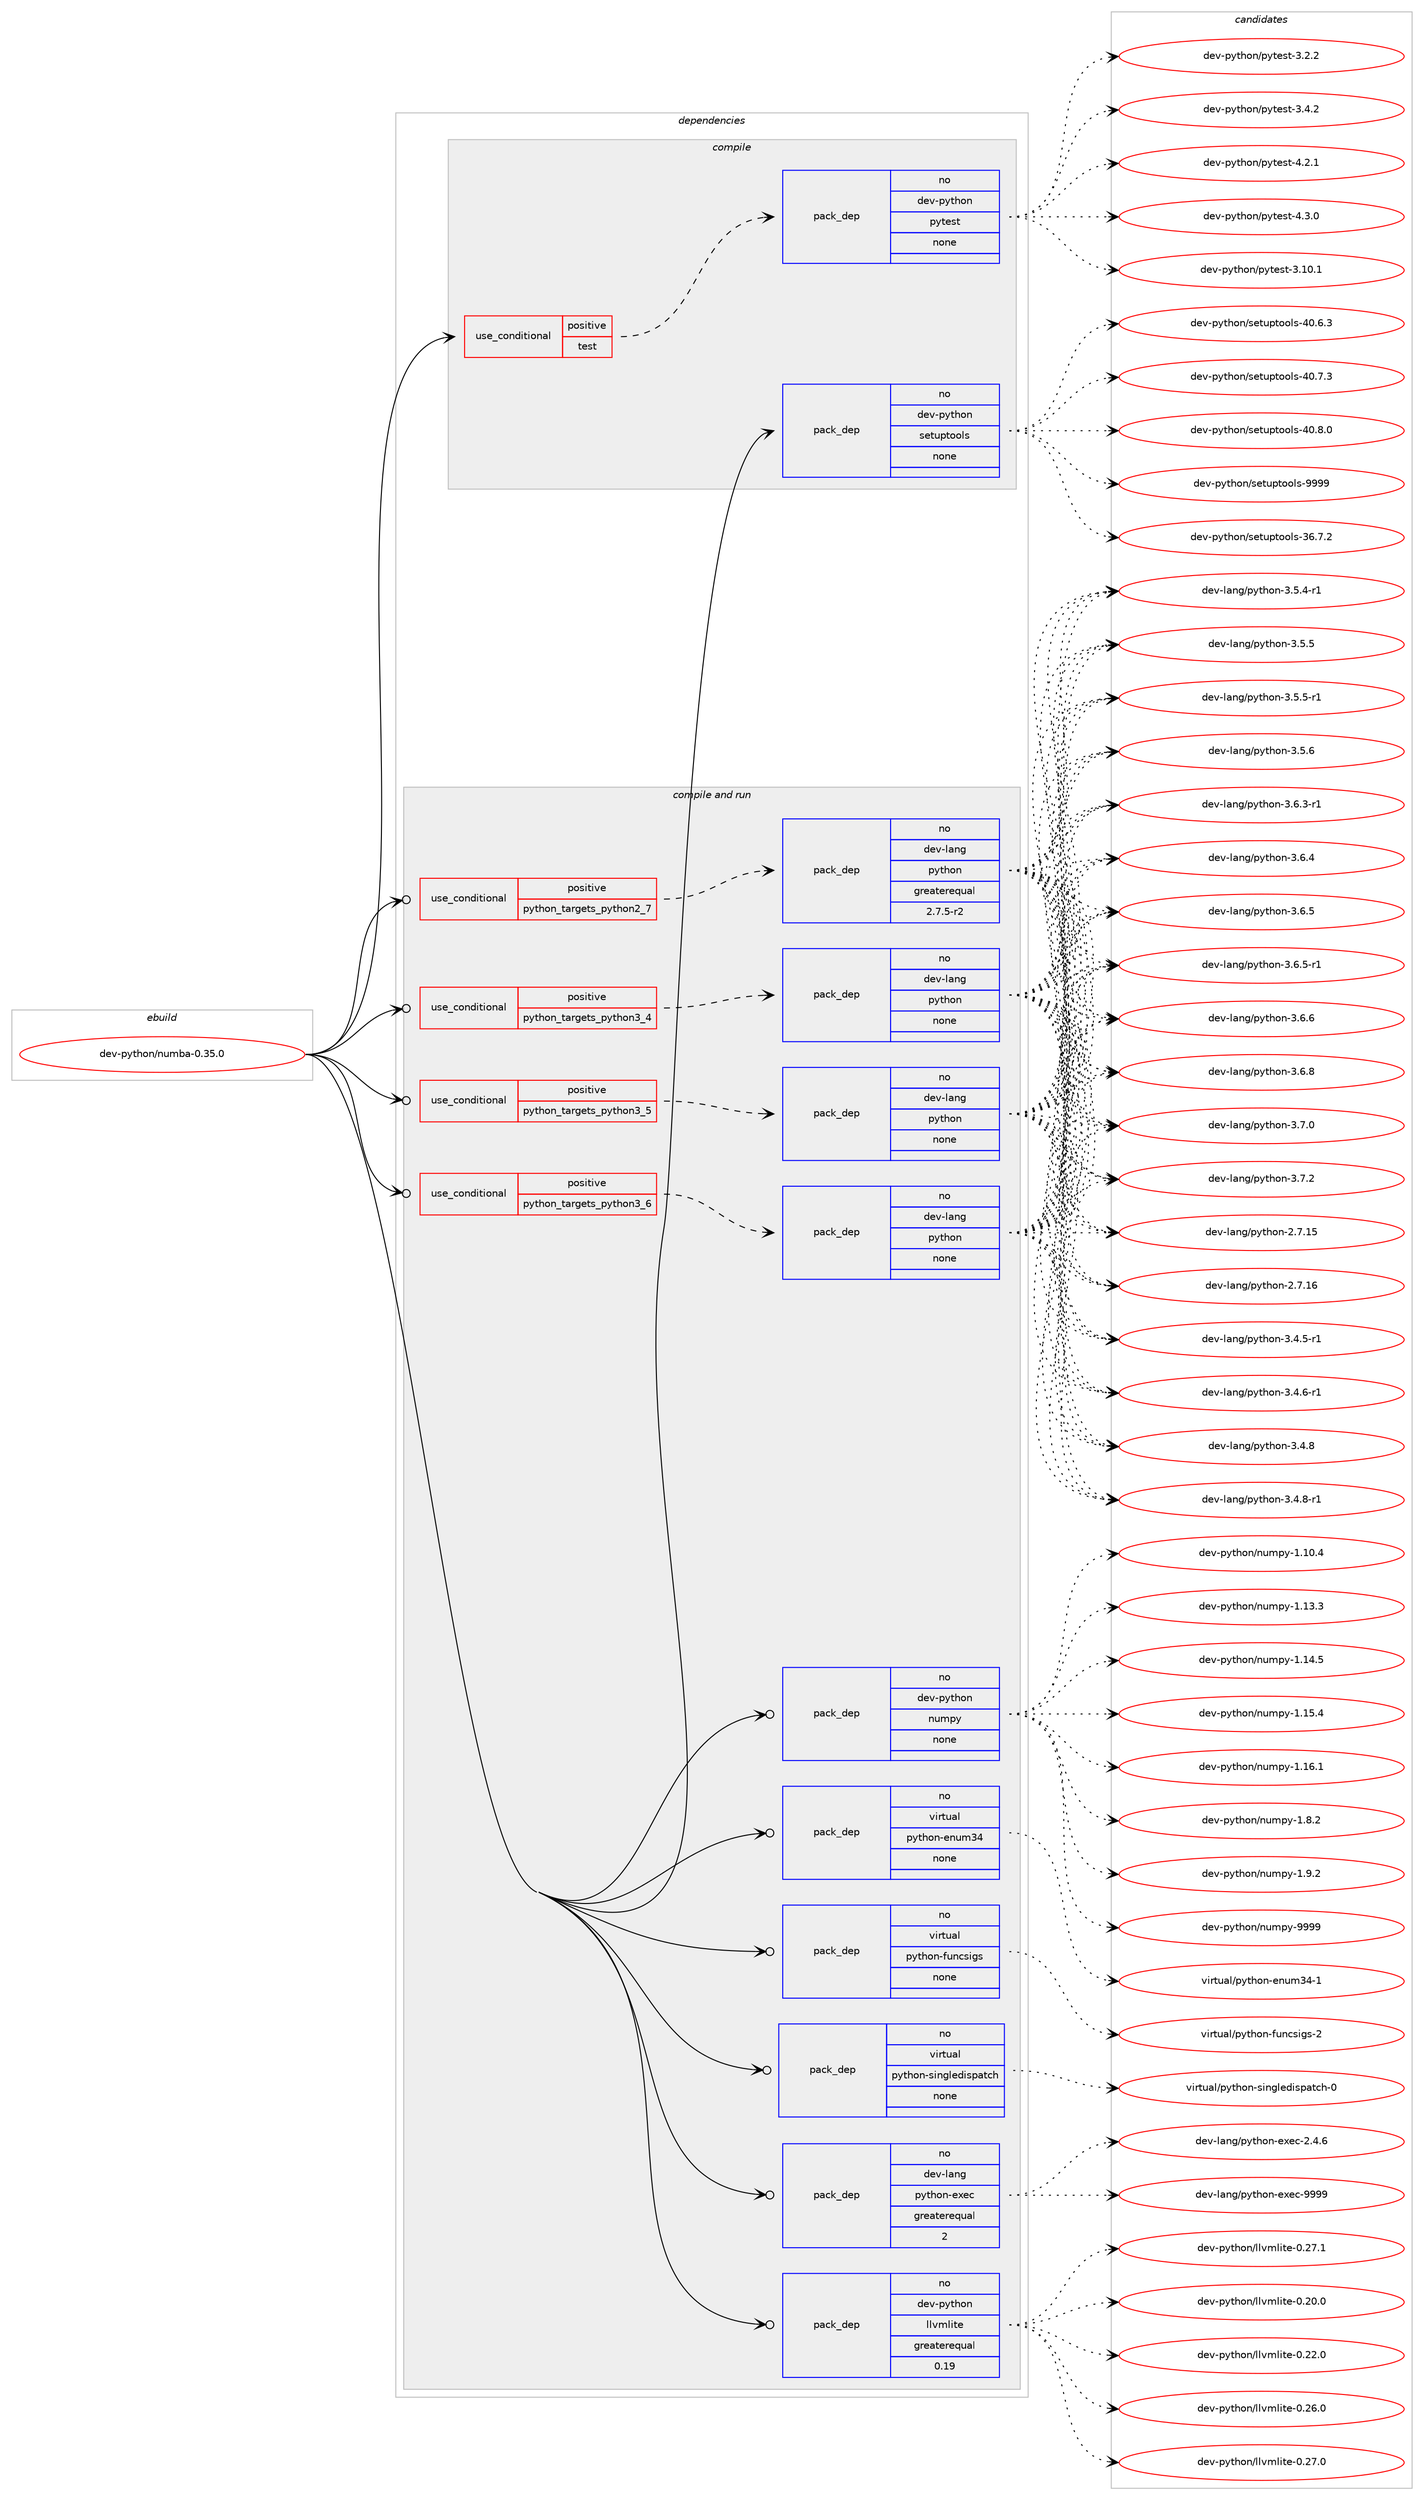 digraph prolog {

# *************
# Graph options
# *************

newrank=true;
concentrate=true;
compound=true;
graph [rankdir=LR,fontname=Helvetica,fontsize=10,ranksep=1.5];#, ranksep=2.5, nodesep=0.2];
edge  [arrowhead=vee];
node  [fontname=Helvetica,fontsize=10];

# **********
# The ebuild
# **********

subgraph cluster_leftcol {
color=gray;
rank=same;
label=<<i>ebuild</i>>;
id [label="dev-python/numba-0.35.0", color=red, width=4, href="../dev-python/numba-0.35.0.svg"];
}

# ****************
# The dependencies
# ****************

subgraph cluster_midcol {
color=gray;
label=<<i>dependencies</i>>;
subgraph cluster_compile {
fillcolor="#eeeeee";
style=filled;
label=<<i>compile</i>>;
subgraph cond378326 {
dependency1421347 [label=<<TABLE BORDER="0" CELLBORDER="1" CELLSPACING="0" CELLPADDING="4"><TR><TD ROWSPAN="3" CELLPADDING="10">use_conditional</TD></TR><TR><TD>positive</TD></TR><TR><TD>test</TD></TR></TABLE>>, shape=none, color=red];
subgraph pack1019744 {
dependency1421348 [label=<<TABLE BORDER="0" CELLBORDER="1" CELLSPACING="0" CELLPADDING="4" WIDTH="220"><TR><TD ROWSPAN="6" CELLPADDING="30">pack_dep</TD></TR><TR><TD WIDTH="110">no</TD></TR><TR><TD>dev-python</TD></TR><TR><TD>pytest</TD></TR><TR><TD>none</TD></TR><TR><TD></TD></TR></TABLE>>, shape=none, color=blue];
}
dependency1421347:e -> dependency1421348:w [weight=20,style="dashed",arrowhead="vee"];
}
id:e -> dependency1421347:w [weight=20,style="solid",arrowhead="vee"];
subgraph pack1019745 {
dependency1421349 [label=<<TABLE BORDER="0" CELLBORDER="1" CELLSPACING="0" CELLPADDING="4" WIDTH="220"><TR><TD ROWSPAN="6" CELLPADDING="30">pack_dep</TD></TR><TR><TD WIDTH="110">no</TD></TR><TR><TD>dev-python</TD></TR><TR><TD>setuptools</TD></TR><TR><TD>none</TD></TR><TR><TD></TD></TR></TABLE>>, shape=none, color=blue];
}
id:e -> dependency1421349:w [weight=20,style="solid",arrowhead="vee"];
}
subgraph cluster_compileandrun {
fillcolor="#eeeeee";
style=filled;
label=<<i>compile and run</i>>;
subgraph cond378327 {
dependency1421350 [label=<<TABLE BORDER="0" CELLBORDER="1" CELLSPACING="0" CELLPADDING="4"><TR><TD ROWSPAN="3" CELLPADDING="10">use_conditional</TD></TR><TR><TD>positive</TD></TR><TR><TD>python_targets_python2_7</TD></TR></TABLE>>, shape=none, color=red];
subgraph pack1019746 {
dependency1421351 [label=<<TABLE BORDER="0" CELLBORDER="1" CELLSPACING="0" CELLPADDING="4" WIDTH="220"><TR><TD ROWSPAN="6" CELLPADDING="30">pack_dep</TD></TR><TR><TD WIDTH="110">no</TD></TR><TR><TD>dev-lang</TD></TR><TR><TD>python</TD></TR><TR><TD>greaterequal</TD></TR><TR><TD>2.7.5-r2</TD></TR></TABLE>>, shape=none, color=blue];
}
dependency1421350:e -> dependency1421351:w [weight=20,style="dashed",arrowhead="vee"];
}
id:e -> dependency1421350:w [weight=20,style="solid",arrowhead="odotvee"];
subgraph cond378328 {
dependency1421352 [label=<<TABLE BORDER="0" CELLBORDER="1" CELLSPACING="0" CELLPADDING="4"><TR><TD ROWSPAN="3" CELLPADDING="10">use_conditional</TD></TR><TR><TD>positive</TD></TR><TR><TD>python_targets_python3_4</TD></TR></TABLE>>, shape=none, color=red];
subgraph pack1019747 {
dependency1421353 [label=<<TABLE BORDER="0" CELLBORDER="1" CELLSPACING="0" CELLPADDING="4" WIDTH="220"><TR><TD ROWSPAN="6" CELLPADDING="30">pack_dep</TD></TR><TR><TD WIDTH="110">no</TD></TR><TR><TD>dev-lang</TD></TR><TR><TD>python</TD></TR><TR><TD>none</TD></TR><TR><TD></TD></TR></TABLE>>, shape=none, color=blue];
}
dependency1421352:e -> dependency1421353:w [weight=20,style="dashed",arrowhead="vee"];
}
id:e -> dependency1421352:w [weight=20,style="solid",arrowhead="odotvee"];
subgraph cond378329 {
dependency1421354 [label=<<TABLE BORDER="0" CELLBORDER="1" CELLSPACING="0" CELLPADDING="4"><TR><TD ROWSPAN="3" CELLPADDING="10">use_conditional</TD></TR><TR><TD>positive</TD></TR><TR><TD>python_targets_python3_5</TD></TR></TABLE>>, shape=none, color=red];
subgraph pack1019748 {
dependency1421355 [label=<<TABLE BORDER="0" CELLBORDER="1" CELLSPACING="0" CELLPADDING="4" WIDTH="220"><TR><TD ROWSPAN="6" CELLPADDING="30">pack_dep</TD></TR><TR><TD WIDTH="110">no</TD></TR><TR><TD>dev-lang</TD></TR><TR><TD>python</TD></TR><TR><TD>none</TD></TR><TR><TD></TD></TR></TABLE>>, shape=none, color=blue];
}
dependency1421354:e -> dependency1421355:w [weight=20,style="dashed",arrowhead="vee"];
}
id:e -> dependency1421354:w [weight=20,style="solid",arrowhead="odotvee"];
subgraph cond378330 {
dependency1421356 [label=<<TABLE BORDER="0" CELLBORDER="1" CELLSPACING="0" CELLPADDING="4"><TR><TD ROWSPAN="3" CELLPADDING="10">use_conditional</TD></TR><TR><TD>positive</TD></TR><TR><TD>python_targets_python3_6</TD></TR></TABLE>>, shape=none, color=red];
subgraph pack1019749 {
dependency1421357 [label=<<TABLE BORDER="0" CELLBORDER="1" CELLSPACING="0" CELLPADDING="4" WIDTH="220"><TR><TD ROWSPAN="6" CELLPADDING="30">pack_dep</TD></TR><TR><TD WIDTH="110">no</TD></TR><TR><TD>dev-lang</TD></TR><TR><TD>python</TD></TR><TR><TD>none</TD></TR><TR><TD></TD></TR></TABLE>>, shape=none, color=blue];
}
dependency1421356:e -> dependency1421357:w [weight=20,style="dashed",arrowhead="vee"];
}
id:e -> dependency1421356:w [weight=20,style="solid",arrowhead="odotvee"];
subgraph pack1019750 {
dependency1421358 [label=<<TABLE BORDER="0" CELLBORDER="1" CELLSPACING="0" CELLPADDING="4" WIDTH="220"><TR><TD ROWSPAN="6" CELLPADDING="30">pack_dep</TD></TR><TR><TD WIDTH="110">no</TD></TR><TR><TD>dev-lang</TD></TR><TR><TD>python-exec</TD></TR><TR><TD>greaterequal</TD></TR><TR><TD>2</TD></TR></TABLE>>, shape=none, color=blue];
}
id:e -> dependency1421358:w [weight=20,style="solid",arrowhead="odotvee"];
subgraph pack1019751 {
dependency1421359 [label=<<TABLE BORDER="0" CELLBORDER="1" CELLSPACING="0" CELLPADDING="4" WIDTH="220"><TR><TD ROWSPAN="6" CELLPADDING="30">pack_dep</TD></TR><TR><TD WIDTH="110">no</TD></TR><TR><TD>dev-python</TD></TR><TR><TD>llvmlite</TD></TR><TR><TD>greaterequal</TD></TR><TR><TD>0.19</TD></TR></TABLE>>, shape=none, color=blue];
}
id:e -> dependency1421359:w [weight=20,style="solid",arrowhead="odotvee"];
subgraph pack1019752 {
dependency1421360 [label=<<TABLE BORDER="0" CELLBORDER="1" CELLSPACING="0" CELLPADDING="4" WIDTH="220"><TR><TD ROWSPAN="6" CELLPADDING="30">pack_dep</TD></TR><TR><TD WIDTH="110">no</TD></TR><TR><TD>dev-python</TD></TR><TR><TD>numpy</TD></TR><TR><TD>none</TD></TR><TR><TD></TD></TR></TABLE>>, shape=none, color=blue];
}
id:e -> dependency1421360:w [weight=20,style="solid",arrowhead="odotvee"];
subgraph pack1019753 {
dependency1421361 [label=<<TABLE BORDER="0" CELLBORDER="1" CELLSPACING="0" CELLPADDING="4" WIDTH="220"><TR><TD ROWSPAN="6" CELLPADDING="30">pack_dep</TD></TR><TR><TD WIDTH="110">no</TD></TR><TR><TD>virtual</TD></TR><TR><TD>python-enum34</TD></TR><TR><TD>none</TD></TR><TR><TD></TD></TR></TABLE>>, shape=none, color=blue];
}
id:e -> dependency1421361:w [weight=20,style="solid",arrowhead="odotvee"];
subgraph pack1019754 {
dependency1421362 [label=<<TABLE BORDER="0" CELLBORDER="1" CELLSPACING="0" CELLPADDING="4" WIDTH="220"><TR><TD ROWSPAN="6" CELLPADDING="30">pack_dep</TD></TR><TR><TD WIDTH="110">no</TD></TR><TR><TD>virtual</TD></TR><TR><TD>python-funcsigs</TD></TR><TR><TD>none</TD></TR><TR><TD></TD></TR></TABLE>>, shape=none, color=blue];
}
id:e -> dependency1421362:w [weight=20,style="solid",arrowhead="odotvee"];
subgraph pack1019755 {
dependency1421363 [label=<<TABLE BORDER="0" CELLBORDER="1" CELLSPACING="0" CELLPADDING="4" WIDTH="220"><TR><TD ROWSPAN="6" CELLPADDING="30">pack_dep</TD></TR><TR><TD WIDTH="110">no</TD></TR><TR><TD>virtual</TD></TR><TR><TD>python-singledispatch</TD></TR><TR><TD>none</TD></TR><TR><TD></TD></TR></TABLE>>, shape=none, color=blue];
}
id:e -> dependency1421363:w [weight=20,style="solid",arrowhead="odotvee"];
}
subgraph cluster_run {
fillcolor="#eeeeee";
style=filled;
label=<<i>run</i>>;
}
}

# **************
# The candidates
# **************

subgraph cluster_choices {
rank=same;
color=gray;
label=<<i>candidates</i>>;

subgraph choice1019744 {
color=black;
nodesep=1;
choice100101118451121211161041111104711212111610111511645514649484649 [label="dev-python/pytest-3.10.1", color=red, width=4,href="../dev-python/pytest-3.10.1.svg"];
choice1001011184511212111610411111047112121116101115116455146504650 [label="dev-python/pytest-3.2.2", color=red, width=4,href="../dev-python/pytest-3.2.2.svg"];
choice1001011184511212111610411111047112121116101115116455146524650 [label="dev-python/pytest-3.4.2", color=red, width=4,href="../dev-python/pytest-3.4.2.svg"];
choice1001011184511212111610411111047112121116101115116455246504649 [label="dev-python/pytest-4.2.1", color=red, width=4,href="../dev-python/pytest-4.2.1.svg"];
choice1001011184511212111610411111047112121116101115116455246514648 [label="dev-python/pytest-4.3.0", color=red, width=4,href="../dev-python/pytest-4.3.0.svg"];
dependency1421348:e -> choice100101118451121211161041111104711212111610111511645514649484649:w [style=dotted,weight="100"];
dependency1421348:e -> choice1001011184511212111610411111047112121116101115116455146504650:w [style=dotted,weight="100"];
dependency1421348:e -> choice1001011184511212111610411111047112121116101115116455146524650:w [style=dotted,weight="100"];
dependency1421348:e -> choice1001011184511212111610411111047112121116101115116455246504649:w [style=dotted,weight="100"];
dependency1421348:e -> choice1001011184511212111610411111047112121116101115116455246514648:w [style=dotted,weight="100"];
}
subgraph choice1019745 {
color=black;
nodesep=1;
choice100101118451121211161041111104711510111611711211611111110811545515446554650 [label="dev-python/setuptools-36.7.2", color=red, width=4,href="../dev-python/setuptools-36.7.2.svg"];
choice100101118451121211161041111104711510111611711211611111110811545524846544651 [label="dev-python/setuptools-40.6.3", color=red, width=4,href="../dev-python/setuptools-40.6.3.svg"];
choice100101118451121211161041111104711510111611711211611111110811545524846554651 [label="dev-python/setuptools-40.7.3", color=red, width=4,href="../dev-python/setuptools-40.7.3.svg"];
choice100101118451121211161041111104711510111611711211611111110811545524846564648 [label="dev-python/setuptools-40.8.0", color=red, width=4,href="../dev-python/setuptools-40.8.0.svg"];
choice10010111845112121116104111110471151011161171121161111111081154557575757 [label="dev-python/setuptools-9999", color=red, width=4,href="../dev-python/setuptools-9999.svg"];
dependency1421349:e -> choice100101118451121211161041111104711510111611711211611111110811545515446554650:w [style=dotted,weight="100"];
dependency1421349:e -> choice100101118451121211161041111104711510111611711211611111110811545524846544651:w [style=dotted,weight="100"];
dependency1421349:e -> choice100101118451121211161041111104711510111611711211611111110811545524846554651:w [style=dotted,weight="100"];
dependency1421349:e -> choice100101118451121211161041111104711510111611711211611111110811545524846564648:w [style=dotted,weight="100"];
dependency1421349:e -> choice10010111845112121116104111110471151011161171121161111111081154557575757:w [style=dotted,weight="100"];
}
subgraph choice1019746 {
color=black;
nodesep=1;
choice10010111845108971101034711212111610411111045504655464953 [label="dev-lang/python-2.7.15", color=red, width=4,href="../dev-lang/python-2.7.15.svg"];
choice10010111845108971101034711212111610411111045504655464954 [label="dev-lang/python-2.7.16", color=red, width=4,href="../dev-lang/python-2.7.16.svg"];
choice1001011184510897110103471121211161041111104551465246534511449 [label="dev-lang/python-3.4.5-r1", color=red, width=4,href="../dev-lang/python-3.4.5-r1.svg"];
choice1001011184510897110103471121211161041111104551465246544511449 [label="dev-lang/python-3.4.6-r1", color=red, width=4,href="../dev-lang/python-3.4.6-r1.svg"];
choice100101118451089711010347112121116104111110455146524656 [label="dev-lang/python-3.4.8", color=red, width=4,href="../dev-lang/python-3.4.8.svg"];
choice1001011184510897110103471121211161041111104551465246564511449 [label="dev-lang/python-3.4.8-r1", color=red, width=4,href="../dev-lang/python-3.4.8-r1.svg"];
choice1001011184510897110103471121211161041111104551465346524511449 [label="dev-lang/python-3.5.4-r1", color=red, width=4,href="../dev-lang/python-3.5.4-r1.svg"];
choice100101118451089711010347112121116104111110455146534653 [label="dev-lang/python-3.5.5", color=red, width=4,href="../dev-lang/python-3.5.5.svg"];
choice1001011184510897110103471121211161041111104551465346534511449 [label="dev-lang/python-3.5.5-r1", color=red, width=4,href="../dev-lang/python-3.5.5-r1.svg"];
choice100101118451089711010347112121116104111110455146534654 [label="dev-lang/python-3.5.6", color=red, width=4,href="../dev-lang/python-3.5.6.svg"];
choice1001011184510897110103471121211161041111104551465446514511449 [label="dev-lang/python-3.6.3-r1", color=red, width=4,href="../dev-lang/python-3.6.3-r1.svg"];
choice100101118451089711010347112121116104111110455146544652 [label="dev-lang/python-3.6.4", color=red, width=4,href="../dev-lang/python-3.6.4.svg"];
choice100101118451089711010347112121116104111110455146544653 [label="dev-lang/python-3.6.5", color=red, width=4,href="../dev-lang/python-3.6.5.svg"];
choice1001011184510897110103471121211161041111104551465446534511449 [label="dev-lang/python-3.6.5-r1", color=red, width=4,href="../dev-lang/python-3.6.5-r1.svg"];
choice100101118451089711010347112121116104111110455146544654 [label="dev-lang/python-3.6.6", color=red, width=4,href="../dev-lang/python-3.6.6.svg"];
choice100101118451089711010347112121116104111110455146544656 [label="dev-lang/python-3.6.8", color=red, width=4,href="../dev-lang/python-3.6.8.svg"];
choice100101118451089711010347112121116104111110455146554648 [label="dev-lang/python-3.7.0", color=red, width=4,href="../dev-lang/python-3.7.0.svg"];
choice100101118451089711010347112121116104111110455146554650 [label="dev-lang/python-3.7.2", color=red, width=4,href="../dev-lang/python-3.7.2.svg"];
dependency1421351:e -> choice10010111845108971101034711212111610411111045504655464953:w [style=dotted,weight="100"];
dependency1421351:e -> choice10010111845108971101034711212111610411111045504655464954:w [style=dotted,weight="100"];
dependency1421351:e -> choice1001011184510897110103471121211161041111104551465246534511449:w [style=dotted,weight="100"];
dependency1421351:e -> choice1001011184510897110103471121211161041111104551465246544511449:w [style=dotted,weight="100"];
dependency1421351:e -> choice100101118451089711010347112121116104111110455146524656:w [style=dotted,weight="100"];
dependency1421351:e -> choice1001011184510897110103471121211161041111104551465246564511449:w [style=dotted,weight="100"];
dependency1421351:e -> choice1001011184510897110103471121211161041111104551465346524511449:w [style=dotted,weight="100"];
dependency1421351:e -> choice100101118451089711010347112121116104111110455146534653:w [style=dotted,weight="100"];
dependency1421351:e -> choice1001011184510897110103471121211161041111104551465346534511449:w [style=dotted,weight="100"];
dependency1421351:e -> choice100101118451089711010347112121116104111110455146534654:w [style=dotted,weight="100"];
dependency1421351:e -> choice1001011184510897110103471121211161041111104551465446514511449:w [style=dotted,weight="100"];
dependency1421351:e -> choice100101118451089711010347112121116104111110455146544652:w [style=dotted,weight="100"];
dependency1421351:e -> choice100101118451089711010347112121116104111110455146544653:w [style=dotted,weight="100"];
dependency1421351:e -> choice1001011184510897110103471121211161041111104551465446534511449:w [style=dotted,weight="100"];
dependency1421351:e -> choice100101118451089711010347112121116104111110455146544654:w [style=dotted,weight="100"];
dependency1421351:e -> choice100101118451089711010347112121116104111110455146544656:w [style=dotted,weight="100"];
dependency1421351:e -> choice100101118451089711010347112121116104111110455146554648:w [style=dotted,weight="100"];
dependency1421351:e -> choice100101118451089711010347112121116104111110455146554650:w [style=dotted,weight="100"];
}
subgraph choice1019747 {
color=black;
nodesep=1;
choice10010111845108971101034711212111610411111045504655464953 [label="dev-lang/python-2.7.15", color=red, width=4,href="../dev-lang/python-2.7.15.svg"];
choice10010111845108971101034711212111610411111045504655464954 [label="dev-lang/python-2.7.16", color=red, width=4,href="../dev-lang/python-2.7.16.svg"];
choice1001011184510897110103471121211161041111104551465246534511449 [label="dev-lang/python-3.4.5-r1", color=red, width=4,href="../dev-lang/python-3.4.5-r1.svg"];
choice1001011184510897110103471121211161041111104551465246544511449 [label="dev-lang/python-3.4.6-r1", color=red, width=4,href="../dev-lang/python-3.4.6-r1.svg"];
choice100101118451089711010347112121116104111110455146524656 [label="dev-lang/python-3.4.8", color=red, width=4,href="../dev-lang/python-3.4.8.svg"];
choice1001011184510897110103471121211161041111104551465246564511449 [label="dev-lang/python-3.4.8-r1", color=red, width=4,href="../dev-lang/python-3.4.8-r1.svg"];
choice1001011184510897110103471121211161041111104551465346524511449 [label="dev-lang/python-3.5.4-r1", color=red, width=4,href="../dev-lang/python-3.5.4-r1.svg"];
choice100101118451089711010347112121116104111110455146534653 [label="dev-lang/python-3.5.5", color=red, width=4,href="../dev-lang/python-3.5.5.svg"];
choice1001011184510897110103471121211161041111104551465346534511449 [label="dev-lang/python-3.5.5-r1", color=red, width=4,href="../dev-lang/python-3.5.5-r1.svg"];
choice100101118451089711010347112121116104111110455146534654 [label="dev-lang/python-3.5.6", color=red, width=4,href="../dev-lang/python-3.5.6.svg"];
choice1001011184510897110103471121211161041111104551465446514511449 [label="dev-lang/python-3.6.3-r1", color=red, width=4,href="../dev-lang/python-3.6.3-r1.svg"];
choice100101118451089711010347112121116104111110455146544652 [label="dev-lang/python-3.6.4", color=red, width=4,href="../dev-lang/python-3.6.4.svg"];
choice100101118451089711010347112121116104111110455146544653 [label="dev-lang/python-3.6.5", color=red, width=4,href="../dev-lang/python-3.6.5.svg"];
choice1001011184510897110103471121211161041111104551465446534511449 [label="dev-lang/python-3.6.5-r1", color=red, width=4,href="../dev-lang/python-3.6.5-r1.svg"];
choice100101118451089711010347112121116104111110455146544654 [label="dev-lang/python-3.6.6", color=red, width=4,href="../dev-lang/python-3.6.6.svg"];
choice100101118451089711010347112121116104111110455146544656 [label="dev-lang/python-3.6.8", color=red, width=4,href="../dev-lang/python-3.6.8.svg"];
choice100101118451089711010347112121116104111110455146554648 [label="dev-lang/python-3.7.0", color=red, width=4,href="../dev-lang/python-3.7.0.svg"];
choice100101118451089711010347112121116104111110455146554650 [label="dev-lang/python-3.7.2", color=red, width=4,href="../dev-lang/python-3.7.2.svg"];
dependency1421353:e -> choice10010111845108971101034711212111610411111045504655464953:w [style=dotted,weight="100"];
dependency1421353:e -> choice10010111845108971101034711212111610411111045504655464954:w [style=dotted,weight="100"];
dependency1421353:e -> choice1001011184510897110103471121211161041111104551465246534511449:w [style=dotted,weight="100"];
dependency1421353:e -> choice1001011184510897110103471121211161041111104551465246544511449:w [style=dotted,weight="100"];
dependency1421353:e -> choice100101118451089711010347112121116104111110455146524656:w [style=dotted,weight="100"];
dependency1421353:e -> choice1001011184510897110103471121211161041111104551465246564511449:w [style=dotted,weight="100"];
dependency1421353:e -> choice1001011184510897110103471121211161041111104551465346524511449:w [style=dotted,weight="100"];
dependency1421353:e -> choice100101118451089711010347112121116104111110455146534653:w [style=dotted,weight="100"];
dependency1421353:e -> choice1001011184510897110103471121211161041111104551465346534511449:w [style=dotted,weight="100"];
dependency1421353:e -> choice100101118451089711010347112121116104111110455146534654:w [style=dotted,weight="100"];
dependency1421353:e -> choice1001011184510897110103471121211161041111104551465446514511449:w [style=dotted,weight="100"];
dependency1421353:e -> choice100101118451089711010347112121116104111110455146544652:w [style=dotted,weight="100"];
dependency1421353:e -> choice100101118451089711010347112121116104111110455146544653:w [style=dotted,weight="100"];
dependency1421353:e -> choice1001011184510897110103471121211161041111104551465446534511449:w [style=dotted,weight="100"];
dependency1421353:e -> choice100101118451089711010347112121116104111110455146544654:w [style=dotted,weight="100"];
dependency1421353:e -> choice100101118451089711010347112121116104111110455146544656:w [style=dotted,weight="100"];
dependency1421353:e -> choice100101118451089711010347112121116104111110455146554648:w [style=dotted,weight="100"];
dependency1421353:e -> choice100101118451089711010347112121116104111110455146554650:w [style=dotted,weight="100"];
}
subgraph choice1019748 {
color=black;
nodesep=1;
choice10010111845108971101034711212111610411111045504655464953 [label="dev-lang/python-2.7.15", color=red, width=4,href="../dev-lang/python-2.7.15.svg"];
choice10010111845108971101034711212111610411111045504655464954 [label="dev-lang/python-2.7.16", color=red, width=4,href="../dev-lang/python-2.7.16.svg"];
choice1001011184510897110103471121211161041111104551465246534511449 [label="dev-lang/python-3.4.5-r1", color=red, width=4,href="../dev-lang/python-3.4.5-r1.svg"];
choice1001011184510897110103471121211161041111104551465246544511449 [label="dev-lang/python-3.4.6-r1", color=red, width=4,href="../dev-lang/python-3.4.6-r1.svg"];
choice100101118451089711010347112121116104111110455146524656 [label="dev-lang/python-3.4.8", color=red, width=4,href="../dev-lang/python-3.4.8.svg"];
choice1001011184510897110103471121211161041111104551465246564511449 [label="dev-lang/python-3.4.8-r1", color=red, width=4,href="../dev-lang/python-3.4.8-r1.svg"];
choice1001011184510897110103471121211161041111104551465346524511449 [label="dev-lang/python-3.5.4-r1", color=red, width=4,href="../dev-lang/python-3.5.4-r1.svg"];
choice100101118451089711010347112121116104111110455146534653 [label="dev-lang/python-3.5.5", color=red, width=4,href="../dev-lang/python-3.5.5.svg"];
choice1001011184510897110103471121211161041111104551465346534511449 [label="dev-lang/python-3.5.5-r1", color=red, width=4,href="../dev-lang/python-3.5.5-r1.svg"];
choice100101118451089711010347112121116104111110455146534654 [label="dev-lang/python-3.5.6", color=red, width=4,href="../dev-lang/python-3.5.6.svg"];
choice1001011184510897110103471121211161041111104551465446514511449 [label="dev-lang/python-3.6.3-r1", color=red, width=4,href="../dev-lang/python-3.6.3-r1.svg"];
choice100101118451089711010347112121116104111110455146544652 [label="dev-lang/python-3.6.4", color=red, width=4,href="../dev-lang/python-3.6.4.svg"];
choice100101118451089711010347112121116104111110455146544653 [label="dev-lang/python-3.6.5", color=red, width=4,href="../dev-lang/python-3.6.5.svg"];
choice1001011184510897110103471121211161041111104551465446534511449 [label="dev-lang/python-3.6.5-r1", color=red, width=4,href="../dev-lang/python-3.6.5-r1.svg"];
choice100101118451089711010347112121116104111110455146544654 [label="dev-lang/python-3.6.6", color=red, width=4,href="../dev-lang/python-3.6.6.svg"];
choice100101118451089711010347112121116104111110455146544656 [label="dev-lang/python-3.6.8", color=red, width=4,href="../dev-lang/python-3.6.8.svg"];
choice100101118451089711010347112121116104111110455146554648 [label="dev-lang/python-3.7.0", color=red, width=4,href="../dev-lang/python-3.7.0.svg"];
choice100101118451089711010347112121116104111110455146554650 [label="dev-lang/python-3.7.2", color=red, width=4,href="../dev-lang/python-3.7.2.svg"];
dependency1421355:e -> choice10010111845108971101034711212111610411111045504655464953:w [style=dotted,weight="100"];
dependency1421355:e -> choice10010111845108971101034711212111610411111045504655464954:w [style=dotted,weight="100"];
dependency1421355:e -> choice1001011184510897110103471121211161041111104551465246534511449:w [style=dotted,weight="100"];
dependency1421355:e -> choice1001011184510897110103471121211161041111104551465246544511449:w [style=dotted,weight="100"];
dependency1421355:e -> choice100101118451089711010347112121116104111110455146524656:w [style=dotted,weight="100"];
dependency1421355:e -> choice1001011184510897110103471121211161041111104551465246564511449:w [style=dotted,weight="100"];
dependency1421355:e -> choice1001011184510897110103471121211161041111104551465346524511449:w [style=dotted,weight="100"];
dependency1421355:e -> choice100101118451089711010347112121116104111110455146534653:w [style=dotted,weight="100"];
dependency1421355:e -> choice1001011184510897110103471121211161041111104551465346534511449:w [style=dotted,weight="100"];
dependency1421355:e -> choice100101118451089711010347112121116104111110455146534654:w [style=dotted,weight="100"];
dependency1421355:e -> choice1001011184510897110103471121211161041111104551465446514511449:w [style=dotted,weight="100"];
dependency1421355:e -> choice100101118451089711010347112121116104111110455146544652:w [style=dotted,weight="100"];
dependency1421355:e -> choice100101118451089711010347112121116104111110455146544653:w [style=dotted,weight="100"];
dependency1421355:e -> choice1001011184510897110103471121211161041111104551465446534511449:w [style=dotted,weight="100"];
dependency1421355:e -> choice100101118451089711010347112121116104111110455146544654:w [style=dotted,weight="100"];
dependency1421355:e -> choice100101118451089711010347112121116104111110455146544656:w [style=dotted,weight="100"];
dependency1421355:e -> choice100101118451089711010347112121116104111110455146554648:w [style=dotted,weight="100"];
dependency1421355:e -> choice100101118451089711010347112121116104111110455146554650:w [style=dotted,weight="100"];
}
subgraph choice1019749 {
color=black;
nodesep=1;
choice10010111845108971101034711212111610411111045504655464953 [label="dev-lang/python-2.7.15", color=red, width=4,href="../dev-lang/python-2.7.15.svg"];
choice10010111845108971101034711212111610411111045504655464954 [label="dev-lang/python-2.7.16", color=red, width=4,href="../dev-lang/python-2.7.16.svg"];
choice1001011184510897110103471121211161041111104551465246534511449 [label="dev-lang/python-3.4.5-r1", color=red, width=4,href="../dev-lang/python-3.4.5-r1.svg"];
choice1001011184510897110103471121211161041111104551465246544511449 [label="dev-lang/python-3.4.6-r1", color=red, width=4,href="../dev-lang/python-3.4.6-r1.svg"];
choice100101118451089711010347112121116104111110455146524656 [label="dev-lang/python-3.4.8", color=red, width=4,href="../dev-lang/python-3.4.8.svg"];
choice1001011184510897110103471121211161041111104551465246564511449 [label="dev-lang/python-3.4.8-r1", color=red, width=4,href="../dev-lang/python-3.4.8-r1.svg"];
choice1001011184510897110103471121211161041111104551465346524511449 [label="dev-lang/python-3.5.4-r1", color=red, width=4,href="../dev-lang/python-3.5.4-r1.svg"];
choice100101118451089711010347112121116104111110455146534653 [label="dev-lang/python-3.5.5", color=red, width=4,href="../dev-lang/python-3.5.5.svg"];
choice1001011184510897110103471121211161041111104551465346534511449 [label="dev-lang/python-3.5.5-r1", color=red, width=4,href="../dev-lang/python-3.5.5-r1.svg"];
choice100101118451089711010347112121116104111110455146534654 [label="dev-lang/python-3.5.6", color=red, width=4,href="../dev-lang/python-3.5.6.svg"];
choice1001011184510897110103471121211161041111104551465446514511449 [label="dev-lang/python-3.6.3-r1", color=red, width=4,href="../dev-lang/python-3.6.3-r1.svg"];
choice100101118451089711010347112121116104111110455146544652 [label="dev-lang/python-3.6.4", color=red, width=4,href="../dev-lang/python-3.6.4.svg"];
choice100101118451089711010347112121116104111110455146544653 [label="dev-lang/python-3.6.5", color=red, width=4,href="../dev-lang/python-3.6.5.svg"];
choice1001011184510897110103471121211161041111104551465446534511449 [label="dev-lang/python-3.6.5-r1", color=red, width=4,href="../dev-lang/python-3.6.5-r1.svg"];
choice100101118451089711010347112121116104111110455146544654 [label="dev-lang/python-3.6.6", color=red, width=4,href="../dev-lang/python-3.6.6.svg"];
choice100101118451089711010347112121116104111110455146544656 [label="dev-lang/python-3.6.8", color=red, width=4,href="../dev-lang/python-3.6.8.svg"];
choice100101118451089711010347112121116104111110455146554648 [label="dev-lang/python-3.7.0", color=red, width=4,href="../dev-lang/python-3.7.0.svg"];
choice100101118451089711010347112121116104111110455146554650 [label="dev-lang/python-3.7.2", color=red, width=4,href="../dev-lang/python-3.7.2.svg"];
dependency1421357:e -> choice10010111845108971101034711212111610411111045504655464953:w [style=dotted,weight="100"];
dependency1421357:e -> choice10010111845108971101034711212111610411111045504655464954:w [style=dotted,weight="100"];
dependency1421357:e -> choice1001011184510897110103471121211161041111104551465246534511449:w [style=dotted,weight="100"];
dependency1421357:e -> choice1001011184510897110103471121211161041111104551465246544511449:w [style=dotted,weight="100"];
dependency1421357:e -> choice100101118451089711010347112121116104111110455146524656:w [style=dotted,weight="100"];
dependency1421357:e -> choice1001011184510897110103471121211161041111104551465246564511449:w [style=dotted,weight="100"];
dependency1421357:e -> choice1001011184510897110103471121211161041111104551465346524511449:w [style=dotted,weight="100"];
dependency1421357:e -> choice100101118451089711010347112121116104111110455146534653:w [style=dotted,weight="100"];
dependency1421357:e -> choice1001011184510897110103471121211161041111104551465346534511449:w [style=dotted,weight="100"];
dependency1421357:e -> choice100101118451089711010347112121116104111110455146534654:w [style=dotted,weight="100"];
dependency1421357:e -> choice1001011184510897110103471121211161041111104551465446514511449:w [style=dotted,weight="100"];
dependency1421357:e -> choice100101118451089711010347112121116104111110455146544652:w [style=dotted,weight="100"];
dependency1421357:e -> choice100101118451089711010347112121116104111110455146544653:w [style=dotted,weight="100"];
dependency1421357:e -> choice1001011184510897110103471121211161041111104551465446534511449:w [style=dotted,weight="100"];
dependency1421357:e -> choice100101118451089711010347112121116104111110455146544654:w [style=dotted,weight="100"];
dependency1421357:e -> choice100101118451089711010347112121116104111110455146544656:w [style=dotted,weight="100"];
dependency1421357:e -> choice100101118451089711010347112121116104111110455146554648:w [style=dotted,weight="100"];
dependency1421357:e -> choice100101118451089711010347112121116104111110455146554650:w [style=dotted,weight="100"];
}
subgraph choice1019750 {
color=black;
nodesep=1;
choice1001011184510897110103471121211161041111104510112010199455046524654 [label="dev-lang/python-exec-2.4.6", color=red, width=4,href="../dev-lang/python-exec-2.4.6.svg"];
choice10010111845108971101034711212111610411111045101120101994557575757 [label="dev-lang/python-exec-9999", color=red, width=4,href="../dev-lang/python-exec-9999.svg"];
dependency1421358:e -> choice1001011184510897110103471121211161041111104510112010199455046524654:w [style=dotted,weight="100"];
dependency1421358:e -> choice10010111845108971101034711212111610411111045101120101994557575757:w [style=dotted,weight="100"];
}
subgraph choice1019751 {
color=black;
nodesep=1;
choice100101118451121211161041111104710810811810910810511610145484650484648 [label="dev-python/llvmlite-0.20.0", color=red, width=4,href="../dev-python/llvmlite-0.20.0.svg"];
choice100101118451121211161041111104710810811810910810511610145484650504648 [label="dev-python/llvmlite-0.22.0", color=red, width=4,href="../dev-python/llvmlite-0.22.0.svg"];
choice100101118451121211161041111104710810811810910810511610145484650544648 [label="dev-python/llvmlite-0.26.0", color=red, width=4,href="../dev-python/llvmlite-0.26.0.svg"];
choice100101118451121211161041111104710810811810910810511610145484650554648 [label="dev-python/llvmlite-0.27.0", color=red, width=4,href="../dev-python/llvmlite-0.27.0.svg"];
choice100101118451121211161041111104710810811810910810511610145484650554649 [label="dev-python/llvmlite-0.27.1", color=red, width=4,href="../dev-python/llvmlite-0.27.1.svg"];
dependency1421359:e -> choice100101118451121211161041111104710810811810910810511610145484650484648:w [style=dotted,weight="100"];
dependency1421359:e -> choice100101118451121211161041111104710810811810910810511610145484650504648:w [style=dotted,weight="100"];
dependency1421359:e -> choice100101118451121211161041111104710810811810910810511610145484650544648:w [style=dotted,weight="100"];
dependency1421359:e -> choice100101118451121211161041111104710810811810910810511610145484650554648:w [style=dotted,weight="100"];
dependency1421359:e -> choice100101118451121211161041111104710810811810910810511610145484650554649:w [style=dotted,weight="100"];
}
subgraph choice1019752 {
color=black;
nodesep=1;
choice100101118451121211161041111104711011710911212145494649484652 [label="dev-python/numpy-1.10.4", color=red, width=4,href="../dev-python/numpy-1.10.4.svg"];
choice100101118451121211161041111104711011710911212145494649514651 [label="dev-python/numpy-1.13.3", color=red, width=4,href="../dev-python/numpy-1.13.3.svg"];
choice100101118451121211161041111104711011710911212145494649524653 [label="dev-python/numpy-1.14.5", color=red, width=4,href="../dev-python/numpy-1.14.5.svg"];
choice100101118451121211161041111104711011710911212145494649534652 [label="dev-python/numpy-1.15.4", color=red, width=4,href="../dev-python/numpy-1.15.4.svg"];
choice100101118451121211161041111104711011710911212145494649544649 [label="dev-python/numpy-1.16.1", color=red, width=4,href="../dev-python/numpy-1.16.1.svg"];
choice1001011184511212111610411111047110117109112121454946564650 [label="dev-python/numpy-1.8.2", color=red, width=4,href="../dev-python/numpy-1.8.2.svg"];
choice1001011184511212111610411111047110117109112121454946574650 [label="dev-python/numpy-1.9.2", color=red, width=4,href="../dev-python/numpy-1.9.2.svg"];
choice10010111845112121116104111110471101171091121214557575757 [label="dev-python/numpy-9999", color=red, width=4,href="../dev-python/numpy-9999.svg"];
dependency1421360:e -> choice100101118451121211161041111104711011710911212145494649484652:w [style=dotted,weight="100"];
dependency1421360:e -> choice100101118451121211161041111104711011710911212145494649514651:w [style=dotted,weight="100"];
dependency1421360:e -> choice100101118451121211161041111104711011710911212145494649524653:w [style=dotted,weight="100"];
dependency1421360:e -> choice100101118451121211161041111104711011710911212145494649534652:w [style=dotted,weight="100"];
dependency1421360:e -> choice100101118451121211161041111104711011710911212145494649544649:w [style=dotted,weight="100"];
dependency1421360:e -> choice1001011184511212111610411111047110117109112121454946564650:w [style=dotted,weight="100"];
dependency1421360:e -> choice1001011184511212111610411111047110117109112121454946574650:w [style=dotted,weight="100"];
dependency1421360:e -> choice10010111845112121116104111110471101171091121214557575757:w [style=dotted,weight="100"];
}
subgraph choice1019753 {
color=black;
nodesep=1;
choice11810511411611797108471121211161041111104510111011710951524549 [label="virtual/python-enum34-1", color=red, width=4,href="../virtual/python-enum34-1.svg"];
dependency1421361:e -> choice11810511411611797108471121211161041111104510111011710951524549:w [style=dotted,weight="100"];
}
subgraph choice1019754 {
color=black;
nodesep=1;
choice118105114116117971084711212111610411111045102117110991151051031154550 [label="virtual/python-funcsigs-2", color=red, width=4,href="../virtual/python-funcsigs-2.svg"];
dependency1421362:e -> choice118105114116117971084711212111610411111045102117110991151051031154550:w [style=dotted,weight="100"];
}
subgraph choice1019755 {
color=black;
nodesep=1;
choice11810511411611797108471121211161041111104511510511010310810110010511511297116991044548 [label="virtual/python-singledispatch-0", color=red, width=4,href="../virtual/python-singledispatch-0.svg"];
dependency1421363:e -> choice11810511411611797108471121211161041111104511510511010310810110010511511297116991044548:w [style=dotted,weight="100"];
}
}

}
